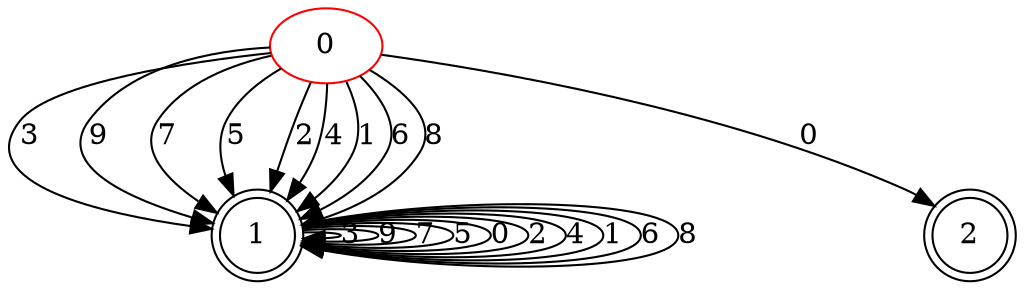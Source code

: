 // graph_fa
digraph {
	1 -> 1 [label=3]
	1 -> 1 [label=9]
	1 -> 1 [label=7]
	1 -> 1 [label=5]
	1 -> 1 [label=0]
	1 -> 1 [label=2]
	1 -> 1 [label=4]
	1 -> 1 [label=1]
	1 -> 1 [label=6]
	1 -> 1 [label=8]
	0 -> 1 [label=3]
	0 -> 1 [label=9]
	0 -> 1 [label=7]
	0 -> 1 [label=5]
	0 -> 2 [label=0]
	0 -> 1 [label=2]
	0 -> 1 [label=4]
	0 -> 1 [label=1]
	0 -> 1 [label=6]
	0 -> 1 [label=8]
	0 [color=red]
	2 [shape=doublecircle]
	1 [shape=doublecircle]
}
